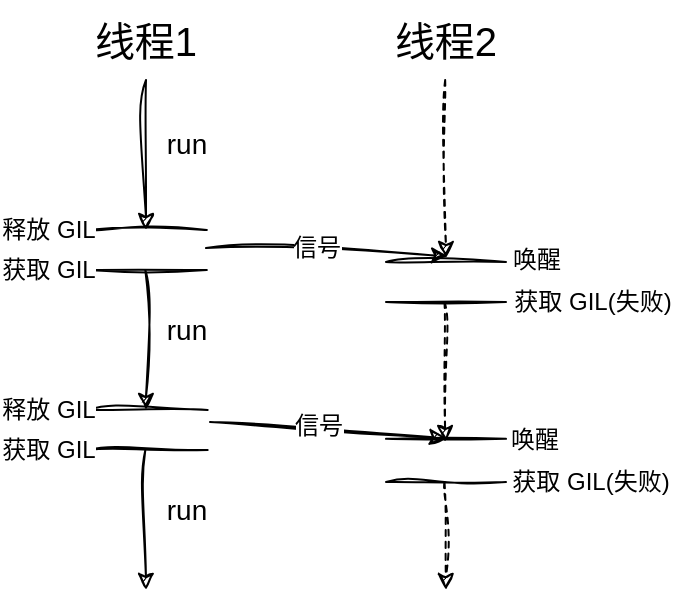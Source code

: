<mxfile>
    <diagram id="oGwAtPqfpQDk41CJPNY6" name="Page-1">
        <mxGraphModel dx="474" dy="338" grid="0" gridSize="10" guides="1" tooltips="1" connect="1" arrows="1" fold="1" page="1" pageScale="1" pageWidth="4681" pageHeight="3300" math="0" shadow="0">
            <root>
                <mxCell id="0"/>
                <mxCell id="1" parent="0"/>
                <mxCell id="2" value="线程1" style="text;html=1;strokeColor=none;fillColor=none;align=center;verticalAlign=middle;whiteSpace=wrap;rounded=0;fontSize=20;sketch=1;curveFitting=1;jiggle=2;" vertex="1" parent="1">
                    <mxGeometry x="95" y="75" width="70" height="40" as="geometry"/>
                </mxCell>
                <mxCell id="3" value="线程2" style="text;html=1;strokeColor=none;fillColor=none;align=center;verticalAlign=middle;whiteSpace=wrap;rounded=0;fontSize=20;sketch=1;curveFitting=1;jiggle=2;" vertex="1" parent="1">
                    <mxGeometry x="245" y="75" width="70" height="40" as="geometry"/>
                </mxCell>
                <mxCell id="5" value="" style="endArrow=classic;html=1;exitX=0.5;exitY=1;exitDx=0;exitDy=0;sketch=1;curveFitting=1;jiggle=2;" edge="1" parent="1" source="2">
                    <mxGeometry width="50" height="50" relative="1" as="geometry">
                        <mxPoint x="220" y="230" as="sourcePoint"/>
                        <mxPoint x="130" y="190" as="targetPoint"/>
                    </mxGeometry>
                </mxCell>
                <mxCell id="6" value="run" style="edgeLabel;html=1;align=center;verticalAlign=middle;resizable=0;points=[];sketch=1;curveFitting=1;jiggle=2;fontSize=14;" vertex="1" connectable="0" parent="5">
                    <mxGeometry x="-0.204" y="2" relative="1" as="geometry">
                        <mxPoint x="18" y="2" as="offset"/>
                    </mxGeometry>
                </mxCell>
                <mxCell id="7" value="" style="endArrow=none;html=1;sketch=1;curveFitting=1;jiggle=2;" edge="1" parent="1">
                    <mxGeometry width="50" height="50" relative="1" as="geometry">
                        <mxPoint x="100.42" y="190" as="sourcePoint"/>
                        <mxPoint x="160.42" y="190" as="targetPoint"/>
                    </mxGeometry>
                </mxCell>
                <mxCell id="14" value="释放 GIL" style="edgeLabel;html=1;align=center;verticalAlign=middle;resizable=0;points=[];fontSize=12;fontFamily=Helvetica;" vertex="1" connectable="0" parent="7">
                    <mxGeometry x="-0.745" y="3" relative="1" as="geometry">
                        <mxPoint x="-27" y="3" as="offset"/>
                    </mxGeometry>
                </mxCell>
                <mxCell id="8" value="" style="endArrow=none;html=1;sketch=1;curveFitting=1;jiggle=2;" edge="1" parent="1">
                    <mxGeometry width="50" height="50" relative="1" as="geometry">
                        <mxPoint x="100.42" y="210" as="sourcePoint"/>
                        <mxPoint x="160.42" y="210" as="targetPoint"/>
                    </mxGeometry>
                </mxCell>
                <mxCell id="15" value="获取 GIL" style="edgeLabel;html=1;align=center;verticalAlign=middle;resizable=0;points=[];fontSize=12;fontFamily=Helvetica;" vertex="1" connectable="0" parent="1">
                    <mxGeometry x="80.424" y="210" as="geometry"/>
                </mxCell>
                <mxCell id="18" value="" style="endArrow=none;html=1;sketch=1;curveFitting=1;jiggle=2;" edge="1" parent="1">
                    <mxGeometry width="50" height="50" relative="1" as="geometry">
                        <mxPoint x="100.84" y="280" as="sourcePoint"/>
                        <mxPoint x="160.84" y="280" as="targetPoint"/>
                    </mxGeometry>
                </mxCell>
                <mxCell id="19" value="释放 GIL" style="edgeLabel;html=1;align=center;verticalAlign=middle;resizable=0;points=[];fontSize=12;fontFamily=Helvetica;" vertex="1" connectable="0" parent="18">
                    <mxGeometry x="-0.745" y="3" relative="1" as="geometry">
                        <mxPoint x="-28" y="3" as="offset"/>
                    </mxGeometry>
                </mxCell>
                <mxCell id="20" value="" style="endArrow=none;html=1;sketch=1;curveFitting=1;jiggle=2;" edge="1" parent="1">
                    <mxGeometry width="50" height="50" relative="1" as="geometry">
                        <mxPoint x="100.84" y="300" as="sourcePoint"/>
                        <mxPoint x="160.84" y="300" as="targetPoint"/>
                    </mxGeometry>
                </mxCell>
                <mxCell id="21" value="获取 GIL" style="edgeLabel;html=1;align=center;verticalAlign=middle;resizable=0;points=[];fontSize=12;fontFamily=Helvetica;" vertex="1" connectable="0" parent="1">
                    <mxGeometry x="80.844" y="300" as="geometry"/>
                </mxCell>
                <mxCell id="24" value="" style="endArrow=classic;html=1;exitX=0.5;exitY=1;exitDx=0;exitDy=0;sketch=1;curveFitting=1;jiggle=2;" edge="1" parent="1">
                    <mxGeometry width="50" height="50" relative="1" as="geometry">
                        <mxPoint x="129.66" y="210" as="sourcePoint"/>
                        <mxPoint x="130" y="280" as="targetPoint"/>
                    </mxGeometry>
                </mxCell>
                <mxCell id="25" value="run" style="edgeLabel;html=1;align=center;verticalAlign=middle;resizable=0;points=[];sketch=1;curveFitting=1;jiggle=2;fontSize=14;" vertex="1" connectable="0" parent="24">
                    <mxGeometry x="-0.204" y="2" relative="1" as="geometry">
                        <mxPoint x="18" y="2" as="offset"/>
                    </mxGeometry>
                </mxCell>
                <mxCell id="26" value="" style="endArrow=classic;html=1;exitX=0.5;exitY=1;exitDx=0;exitDy=0;sketch=1;curveFitting=1;jiggle=2;" edge="1" parent="1">
                    <mxGeometry width="50" height="50" relative="1" as="geometry">
                        <mxPoint x="129.66" y="300" as="sourcePoint"/>
                        <mxPoint x="130.0" y="370" as="targetPoint"/>
                    </mxGeometry>
                </mxCell>
                <mxCell id="27" value="run" style="edgeLabel;html=1;align=center;verticalAlign=middle;resizable=0;points=[];sketch=1;curveFitting=1;jiggle=2;fontSize=14;" vertex="1" connectable="0" parent="26">
                    <mxGeometry x="-0.204" y="2" relative="1" as="geometry">
                        <mxPoint x="18" y="2" as="offset"/>
                    </mxGeometry>
                </mxCell>
                <mxCell id="28" value="" style="endArrow=classic;html=1;exitX=0.5;exitY=1;exitDx=0;exitDy=0;sketch=1;curveFitting=1;jiggle=2;dashed=1;" edge="1" parent="1">
                    <mxGeometry width="50" height="50" relative="1" as="geometry">
                        <mxPoint x="279.58" y="115" as="sourcePoint"/>
                        <mxPoint x="280" y="204" as="targetPoint"/>
                    </mxGeometry>
                </mxCell>
                <mxCell id="30" value="" style="endArrow=none;html=1;sketch=1;curveFitting=1;jiggle=2;" edge="1" parent="1">
                    <mxGeometry width="50" height="50" relative="1" as="geometry">
                        <mxPoint x="250.0" y="206" as="sourcePoint"/>
                        <mxPoint x="310.0" y="206" as="targetPoint"/>
                    </mxGeometry>
                </mxCell>
                <mxCell id="31" value="唤醒" style="edgeLabel;html=1;align=center;verticalAlign=middle;resizable=0;points=[];fontSize=12;fontFamily=Helvetica;" vertex="1" connectable="0" parent="30">
                    <mxGeometry x="-0.745" y="3" relative="1" as="geometry">
                        <mxPoint x="67" y="2" as="offset"/>
                    </mxGeometry>
                </mxCell>
                <mxCell id="32" value="" style="endArrow=none;html=1;sketch=1;curveFitting=1;jiggle=2;" edge="1" parent="1">
                    <mxGeometry width="50" height="50" relative="1" as="geometry">
                        <mxPoint x="250.0" y="226" as="sourcePoint"/>
                        <mxPoint x="310.0" y="226" as="targetPoint"/>
                    </mxGeometry>
                </mxCell>
                <mxCell id="43" value="获取 GIL(失败)" style="edgeLabel;html=1;align=center;verticalAlign=middle;resizable=0;points=[];fontSize=12;fontFamily=Helvetica;" vertex="1" connectable="0" parent="32">
                    <mxGeometry x="0.671" y="-2" relative="1" as="geometry">
                        <mxPoint x="53" y="-2" as="offset"/>
                    </mxGeometry>
                </mxCell>
                <mxCell id="38" value="" style="endArrow=classic;html=1;exitX=0.5;exitY=1;exitDx=0;exitDy=0;sketch=1;curveFitting=1;jiggle=2;dashed=1;" edge="1" parent="1">
                    <mxGeometry width="50" height="50" relative="1" as="geometry">
                        <mxPoint x="279.24" y="226" as="sourcePoint"/>
                        <mxPoint x="279.58" y="296" as="targetPoint"/>
                    </mxGeometry>
                </mxCell>
                <mxCell id="40" value="" style="endArrow=classic;html=1;exitX=0.5;exitY=1;exitDx=0;exitDy=0;sketch=1;curveFitting=1;jiggle=2;dashed=1;" edge="1" parent="1">
                    <mxGeometry width="50" height="50" relative="1" as="geometry">
                        <mxPoint x="279.24" y="316" as="sourcePoint"/>
                        <mxPoint x="280" y="370" as="targetPoint"/>
                    </mxGeometry>
                </mxCell>
                <mxCell id="44" value="唤醒" style="edgeLabel;html=1;align=center;verticalAlign=middle;resizable=0;points=[];fontSize=12;fontFamily=Helvetica;" vertex="1" connectable="0" parent="1">
                    <mxGeometry x="323.997" y="295" as="geometry"/>
                </mxCell>
                <mxCell id="45" value="获取 GIL(失败)" style="edgeLabel;html=1;align=center;verticalAlign=middle;resizable=0;points=[];fontSize=12;fontFamily=Helvetica;" vertex="1" connectable="0" parent="1">
                    <mxGeometry x="352.0" y="316" as="geometry"/>
                </mxCell>
                <mxCell id="46" value="" style="endArrow=none;html=1;sketch=1;curveFitting=1;jiggle=2;" edge="1" parent="1">
                    <mxGeometry width="50" height="50" relative="1" as="geometry">
                        <mxPoint x="250.0" y="294.43" as="sourcePoint"/>
                        <mxPoint x="310.0" y="294.43" as="targetPoint"/>
                    </mxGeometry>
                </mxCell>
                <mxCell id="48" value="" style="endArrow=none;html=1;sketch=1;curveFitting=1;jiggle=2;" edge="1" parent="1">
                    <mxGeometry width="50" height="50" relative="1" as="geometry">
                        <mxPoint x="250.0" y="316" as="sourcePoint"/>
                        <mxPoint x="310.0" y="316" as="targetPoint"/>
                    </mxGeometry>
                </mxCell>
                <mxCell id="50" value="" style="endArrow=classic;html=1;sketch=1;hachureGap=4;jiggle=2;curveFitting=1;fontFamily=Helvetica;fontSize=12;" edge="1" parent="1">
                    <mxGeometry width="50" height="50" relative="1" as="geometry">
                        <mxPoint x="160" y="199" as="sourcePoint"/>
                        <mxPoint x="281" y="203" as="targetPoint"/>
                    </mxGeometry>
                </mxCell>
                <mxCell id="51" value="信号" style="edgeLabel;html=1;align=center;verticalAlign=middle;resizable=0;points=[];fontSize=12;fontFamily=Helvetica;" vertex="1" connectable="0" parent="50">
                    <mxGeometry x="-0.148" relative="1" as="geometry">
                        <mxPoint x="3" y="-2" as="offset"/>
                    </mxGeometry>
                </mxCell>
                <mxCell id="52" value="" style="endArrow=classic;html=1;sketch=1;hachureGap=4;jiggle=2;curveFitting=1;fontFamily=Helvetica;fontSize=12;" edge="1" parent="1">
                    <mxGeometry width="50" height="50" relative="1" as="geometry">
                        <mxPoint x="162" y="286" as="sourcePoint"/>
                        <mxPoint x="280" y="294" as="targetPoint"/>
                    </mxGeometry>
                </mxCell>
                <mxCell id="53" value="信号" style="edgeLabel;html=1;align=center;verticalAlign=middle;resizable=0;points=[];fontSize=12;fontFamily=Helvetica;" vertex="1" connectable="0" parent="52">
                    <mxGeometry x="-0.148" relative="1" as="geometry">
                        <mxPoint x="3" y="-2" as="offset"/>
                    </mxGeometry>
                </mxCell>
            </root>
        </mxGraphModel>
    </diagram>
</mxfile>